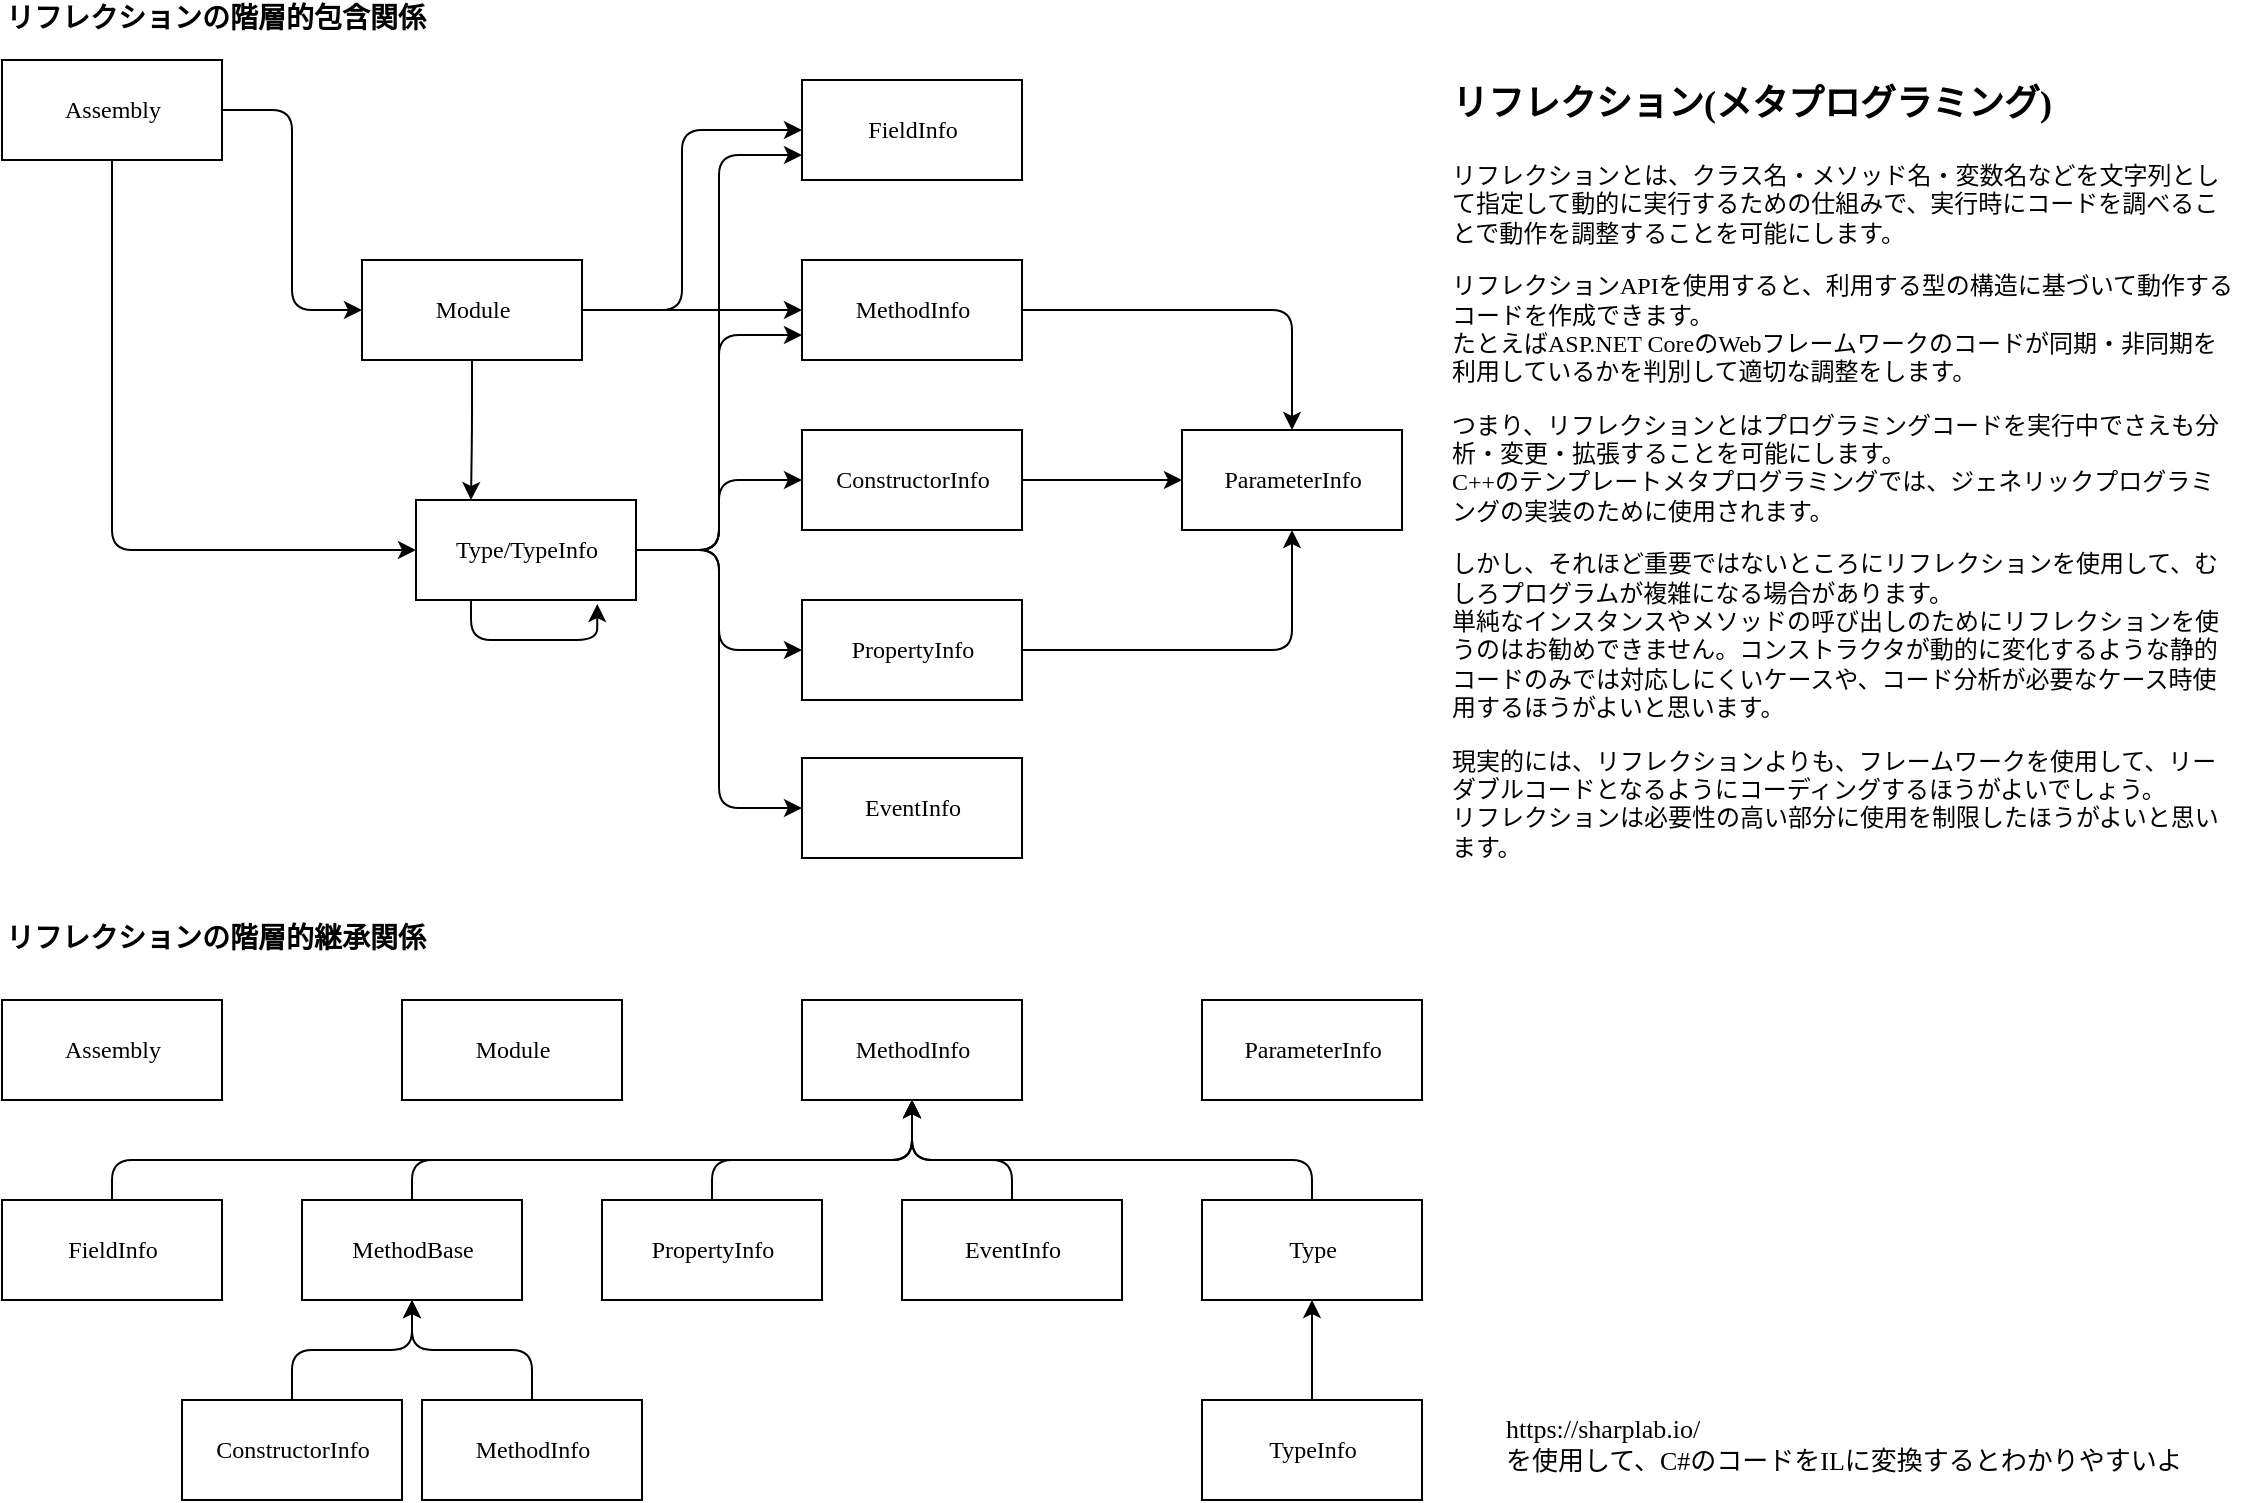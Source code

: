 <mxfile version="17.2.4" type="device"><diagram id="6LocEaq9KhcqtQxkOT2Y" name="プログラミングC#_p561-"><mxGraphModel dx="1102" dy="1025" grid="1" gridSize="10" guides="1" tooltips="1" connect="1" arrows="1" fold="1" page="1" pageScale="1" pageWidth="1169" pageHeight="827" math="0" shadow="0"><root><mxCell id="0"/><mxCell id="1" parent="0"/><mxCell id="OZxgGADgFO7Z4L01hkwf-9" value="" style="edgeStyle=orthogonalEdgeStyle;rounded=1;orthogonalLoop=1;jettySize=auto;html=1;entryX=0;entryY=0.5;entryDx=0;entryDy=0;elbow=vertical;fontFamily=Consolas;fontSize=12;exitX=0.5;exitY=1;exitDx=0;exitDy=0;" parent="1" source="OZxgGADgFO7Z4L01hkwf-1" target="OZxgGADgFO7Z4L01hkwf-8" edge="1"><mxGeometry relative="1" as="geometry"/></mxCell><mxCell id="OZxgGADgFO7Z4L01hkwf-38" style="edgeStyle=orthogonalEdgeStyle;rounded=1;orthogonalLoop=1;jettySize=auto;html=1;entryX=0;entryY=0.5;entryDx=0;entryDy=0;fontFamily=Consolas;fontSize=12;elbow=vertical;" parent="1" source="OZxgGADgFO7Z4L01hkwf-1" target="OZxgGADgFO7Z4L01hkwf-2" edge="1"><mxGeometry relative="1" as="geometry"/></mxCell><mxCell id="OZxgGADgFO7Z4L01hkwf-1" value="Assembly" style="html=1;fontFamily=Consolas;fontSize=12;" parent="1" vertex="1"><mxGeometry x="40" y="40" width="110" height="50" as="geometry"/></mxCell><mxCell id="OZxgGADgFO7Z4L01hkwf-11" style="edgeStyle=orthogonalEdgeStyle;rounded=1;orthogonalLoop=1;jettySize=auto;html=1;entryX=0.25;entryY=0;entryDx=0;entryDy=0;elbow=vertical;fontFamily=Consolas;fontSize=12;" parent="1" source="OZxgGADgFO7Z4L01hkwf-2" target="OZxgGADgFO7Z4L01hkwf-8" edge="1"><mxGeometry relative="1" as="geometry"/></mxCell><mxCell id="OZxgGADgFO7Z4L01hkwf-14" value="" style="edgeStyle=orthogonalEdgeStyle;rounded=1;orthogonalLoop=1;jettySize=auto;html=1;elbow=vertical;entryX=0;entryY=0.5;entryDx=0;entryDy=0;fontFamily=Consolas;fontSize=12;exitX=1;exitY=0.5;exitDx=0;exitDy=0;" parent="1" source="OZxgGADgFO7Z4L01hkwf-2" target="OZxgGADgFO7Z4L01hkwf-13" edge="1"><mxGeometry relative="1" as="geometry"><Array as="points"><mxPoint x="380" y="165"/><mxPoint x="380" y="75"/></Array></mxGeometry></mxCell><mxCell id="OZxgGADgFO7Z4L01hkwf-16" value="" style="edgeStyle=orthogonalEdgeStyle;rounded=1;orthogonalLoop=1;jettySize=auto;html=1;elbow=vertical;fontFamily=Consolas;fontSize=12;" parent="1" source="OZxgGADgFO7Z4L01hkwf-2" target="OZxgGADgFO7Z4L01hkwf-15" edge="1"><mxGeometry relative="1" as="geometry"/></mxCell><mxCell id="OZxgGADgFO7Z4L01hkwf-2" value="Module" style="html=1;fontFamily=Consolas;fontSize=12;" parent="1" vertex="1"><mxGeometry x="220" y="140" width="110" height="50" as="geometry"/></mxCell><mxCell id="OZxgGADgFO7Z4L01hkwf-10" style="edgeStyle=orthogonalEdgeStyle;rounded=1;orthogonalLoop=1;jettySize=auto;html=1;elbow=vertical;entryX=0.824;entryY=1.04;entryDx=0;entryDy=0;entryPerimeter=0;exitX=0.25;exitY=1;exitDx=0;exitDy=0;fontFamily=Consolas;fontSize=12;" parent="1" source="OZxgGADgFO7Z4L01hkwf-8" target="OZxgGADgFO7Z4L01hkwf-8" edge="1"><mxGeometry relative="1" as="geometry"><mxPoint x="185" y="430" as="targetPoint"/></mxGeometry></mxCell><mxCell id="OZxgGADgFO7Z4L01hkwf-18" value="" style="edgeStyle=orthogonalEdgeStyle;rounded=1;orthogonalLoop=1;jettySize=auto;html=1;elbow=vertical;fontFamily=Consolas;fontSize=12;" parent="1" source="OZxgGADgFO7Z4L01hkwf-8" target="OZxgGADgFO7Z4L01hkwf-17" edge="1"><mxGeometry relative="1" as="geometry"/></mxCell><mxCell id="OZxgGADgFO7Z4L01hkwf-22" style="edgeStyle=orthogonalEdgeStyle;rounded=1;orthogonalLoop=1;jettySize=auto;html=1;entryX=0;entryY=0.5;entryDx=0;entryDy=0;elbow=vertical;fontFamily=Consolas;fontSize=12;" parent="1" source="OZxgGADgFO7Z4L01hkwf-8" target="OZxgGADgFO7Z4L01hkwf-21" edge="1"><mxGeometry relative="1" as="geometry"/></mxCell><mxCell id="OZxgGADgFO7Z4L01hkwf-23" style="edgeStyle=orthogonalEdgeStyle;rounded=1;orthogonalLoop=1;jettySize=auto;html=1;entryX=0;entryY=0.5;entryDx=0;entryDy=0;elbow=vertical;fontFamily=Consolas;fontSize=12;" parent="1" source="OZxgGADgFO7Z4L01hkwf-8" target="OZxgGADgFO7Z4L01hkwf-19" edge="1"><mxGeometry relative="1" as="geometry"/></mxCell><mxCell id="OZxgGADgFO7Z4L01hkwf-25" style="edgeStyle=orthogonalEdgeStyle;rounded=1;orthogonalLoop=1;jettySize=auto;html=1;entryX=0;entryY=0.75;entryDx=0;entryDy=0;elbow=vertical;fontFamily=Consolas;fontSize=12;" parent="1" source="OZxgGADgFO7Z4L01hkwf-8" target="OZxgGADgFO7Z4L01hkwf-15" edge="1"><mxGeometry relative="1" as="geometry"/></mxCell><mxCell id="OZxgGADgFO7Z4L01hkwf-26" style="edgeStyle=orthogonalEdgeStyle;rounded=1;orthogonalLoop=1;jettySize=auto;html=1;entryX=0;entryY=0.75;entryDx=0;entryDy=0;elbow=vertical;fontFamily=Consolas;fontSize=12;" parent="1" source="OZxgGADgFO7Z4L01hkwf-8" target="OZxgGADgFO7Z4L01hkwf-13" edge="1"><mxGeometry relative="1" as="geometry"/></mxCell><mxCell id="OZxgGADgFO7Z4L01hkwf-8" value="Type/TypeInfo" style="html=1;fontFamily=Consolas;fontSize=12;" parent="1" vertex="1"><mxGeometry x="247" y="260" width="110" height="50" as="geometry"/></mxCell><mxCell id="OZxgGADgFO7Z4L01hkwf-13" value="FieldInfo" style="html=1;fontFamily=Consolas;fontSize=12;" parent="1" vertex="1"><mxGeometry x="440" y="50" width="110" height="50" as="geometry"/></mxCell><mxCell id="OZxgGADgFO7Z4L01hkwf-29" style="edgeStyle=orthogonalEdgeStyle;rounded=1;orthogonalLoop=1;jettySize=auto;html=1;entryX=0.5;entryY=0;entryDx=0;entryDy=0;elbow=vertical;fontFamily=Consolas;fontSize=12;" parent="1" source="OZxgGADgFO7Z4L01hkwf-15" target="OZxgGADgFO7Z4L01hkwf-27" edge="1"><mxGeometry relative="1" as="geometry"/></mxCell><mxCell id="OZxgGADgFO7Z4L01hkwf-15" value="MethodInfo" style="html=1;fontFamily=Consolas;fontSize=12;" parent="1" vertex="1"><mxGeometry x="440" y="140" width="110" height="50" as="geometry"/></mxCell><mxCell id="OZxgGADgFO7Z4L01hkwf-28" value="" style="edgeStyle=orthogonalEdgeStyle;rounded=1;orthogonalLoop=1;jettySize=auto;html=1;elbow=vertical;fontFamily=Consolas;fontSize=12;" parent="1" source="OZxgGADgFO7Z4L01hkwf-17" target="OZxgGADgFO7Z4L01hkwf-27" edge="1"><mxGeometry relative="1" as="geometry"/></mxCell><mxCell id="OZxgGADgFO7Z4L01hkwf-17" value="ConstructorInfo" style="html=1;fontFamily=Consolas;fontSize=12;" parent="1" vertex="1"><mxGeometry x="440" y="225" width="110" height="50" as="geometry"/></mxCell><mxCell id="OZxgGADgFO7Z4L01hkwf-30" style="edgeStyle=orthogonalEdgeStyle;rounded=1;orthogonalLoop=1;jettySize=auto;html=1;entryX=0.5;entryY=1;entryDx=0;entryDy=0;elbow=vertical;fontFamily=Consolas;fontSize=12;" parent="1" source="OZxgGADgFO7Z4L01hkwf-19" target="OZxgGADgFO7Z4L01hkwf-27" edge="1"><mxGeometry relative="1" as="geometry"/></mxCell><mxCell id="OZxgGADgFO7Z4L01hkwf-19" value="PropertyInfo" style="html=1;fontFamily=Consolas;fontSize=12;" parent="1" vertex="1"><mxGeometry x="440" y="310" width="110" height="50" as="geometry"/></mxCell><mxCell id="OZxgGADgFO7Z4L01hkwf-21" value="EventInfo" style="html=1;fontFamily=Consolas;fontSize=12;" parent="1" vertex="1"><mxGeometry x="440" y="389" width="110" height="50" as="geometry"/></mxCell><mxCell id="OZxgGADgFO7Z4L01hkwf-27" value="ParameterInfo" style="html=1;fontFamily=Consolas;fontSize=12;" parent="1" vertex="1"><mxGeometry x="630" y="225" width="110" height="50" as="geometry"/></mxCell><mxCell id="OZxgGADgFO7Z4L01hkwf-31" value="リフレクションの階層的包含関係" style="text;html=1;align=left;verticalAlign=middle;resizable=0;points=[];autosize=1;strokeColor=none;fillColor=none;fontFamily=Consolas;fontSize=14;fontStyle=1" parent="1" vertex="1"><mxGeometry x="40" y="10" width="230" height="20" as="geometry"/></mxCell><mxCell id="OZxgGADgFO7Z4L01hkwf-32" value="Assembly" style="html=1;fontFamily=Consolas;fontSize=12;" parent="1" vertex="1"><mxGeometry x="40" y="510" width="110" height="50" as="geometry"/></mxCell><mxCell id="OZxgGADgFO7Z4L01hkwf-34" value="Module" style="html=1;fontFamily=Consolas;fontSize=12;" parent="1" vertex="1"><mxGeometry x="240" y="510" width="110" height="50" as="geometry"/></mxCell><mxCell id="OZxgGADgFO7Z4L01hkwf-35" value="MethodInfo" style="html=1;fontFamily=Consolas;fontSize=12;" parent="1" vertex="1"><mxGeometry x="440" y="510" width="110" height="50" as="geometry"/></mxCell><mxCell id="OZxgGADgFO7Z4L01hkwf-36" value="ParameterInfo" style="html=1;fontFamily=Consolas;fontSize=12;" parent="1" vertex="1"><mxGeometry x="640" y="510" width="110" height="50" as="geometry"/></mxCell><mxCell id="OZxgGADgFO7Z4L01hkwf-51" style="edgeStyle=orthogonalEdgeStyle;rounded=1;orthogonalLoop=1;jettySize=auto;html=1;entryX=0.5;entryY=1;entryDx=0;entryDy=0;fontFamily=Consolas;fontSize=12;elbow=vertical;" parent="1" source="OZxgGADgFO7Z4L01hkwf-39" target="OZxgGADgFO7Z4L01hkwf-35" edge="1"><mxGeometry relative="1" as="geometry"><Array as="points"><mxPoint x="395" y="590"/><mxPoint x="495" y="590"/></Array></mxGeometry></mxCell><mxCell id="OZxgGADgFO7Z4L01hkwf-39" value="PropertyInfo" style="html=1;fontFamily=Consolas;fontSize=12;" parent="1" vertex="1"><mxGeometry x="340" y="610" width="110" height="50" as="geometry"/></mxCell><mxCell id="OZxgGADgFO7Z4L01hkwf-53" style="edgeStyle=orthogonalEdgeStyle;rounded=1;orthogonalLoop=1;jettySize=auto;html=1;entryX=0.5;entryY=1;entryDx=0;entryDy=0;fontFamily=Consolas;fontSize=12;elbow=vertical;" parent="1" source="OZxgGADgFO7Z4L01hkwf-40" target="OZxgGADgFO7Z4L01hkwf-35" edge="1"><mxGeometry relative="1" as="geometry"><Array as="points"><mxPoint x="95" y="590"/><mxPoint x="495" y="590"/></Array></mxGeometry></mxCell><mxCell id="OZxgGADgFO7Z4L01hkwf-40" value="FieldInfo" style="html=1;fontFamily=Consolas;fontSize=12;" parent="1" vertex="1"><mxGeometry x="40" y="610" width="110" height="50" as="geometry"/></mxCell><mxCell id="OZxgGADgFO7Z4L01hkwf-52" style="edgeStyle=orthogonalEdgeStyle;rounded=1;orthogonalLoop=1;jettySize=auto;html=1;fontFamily=Consolas;fontSize=12;elbow=vertical;" parent="1" source="OZxgGADgFO7Z4L01hkwf-41" target="OZxgGADgFO7Z4L01hkwf-35" edge="1"><mxGeometry relative="1" as="geometry"><Array as="points"><mxPoint x="245" y="590"/><mxPoint x="495" y="590"/></Array></mxGeometry></mxCell><mxCell id="OZxgGADgFO7Z4L01hkwf-41" value="MethodBase" style="html=1;fontFamily=Consolas;fontSize=12;" parent="1" vertex="1"><mxGeometry x="190" y="610" width="110" height="50" as="geometry"/></mxCell><mxCell id="OZxgGADgFO7Z4L01hkwf-50" style="edgeStyle=orthogonalEdgeStyle;rounded=1;orthogonalLoop=1;jettySize=auto;html=1;entryX=0.5;entryY=1;entryDx=0;entryDy=0;fontFamily=Consolas;fontSize=12;elbow=vertical;" parent="1" source="OZxgGADgFO7Z4L01hkwf-42" target="OZxgGADgFO7Z4L01hkwf-35" edge="1"><mxGeometry relative="1" as="geometry"><Array as="points"><mxPoint x="545" y="590"/><mxPoint x="495" y="590"/></Array></mxGeometry></mxCell><mxCell id="OZxgGADgFO7Z4L01hkwf-42" value="EventInfo" style="html=1;fontFamily=Consolas;fontSize=12;" parent="1" vertex="1"><mxGeometry x="490" y="610" width="110" height="50" as="geometry"/></mxCell><mxCell id="OZxgGADgFO7Z4L01hkwf-54" style="edgeStyle=orthogonalEdgeStyle;rounded=1;orthogonalLoop=1;jettySize=auto;html=1;entryX=0.5;entryY=1;entryDx=0;entryDy=0;fontFamily=Consolas;fontSize=12;elbow=vertical;" parent="1" source="OZxgGADgFO7Z4L01hkwf-43" target="OZxgGADgFO7Z4L01hkwf-35" edge="1"><mxGeometry relative="1" as="geometry"><Array as="points"><mxPoint x="695" y="590"/><mxPoint x="495" y="590"/></Array></mxGeometry></mxCell><mxCell id="OZxgGADgFO7Z4L01hkwf-43" value="Type" style="html=1;fontFamily=Consolas;fontSize=12;" parent="1" vertex="1"><mxGeometry x="640" y="610" width="110" height="50" as="geometry"/></mxCell><mxCell id="OZxgGADgFO7Z4L01hkwf-55" style="edgeStyle=orthogonalEdgeStyle;rounded=1;orthogonalLoop=1;jettySize=auto;html=1;entryX=0.5;entryY=1;entryDx=0;entryDy=0;fontFamily=Consolas;fontSize=12;elbow=vertical;" parent="1" source="OZxgGADgFO7Z4L01hkwf-44" target="OZxgGADgFO7Z4L01hkwf-43" edge="1"><mxGeometry relative="1" as="geometry"/></mxCell><mxCell id="OZxgGADgFO7Z4L01hkwf-44" value="TypeInfo" style="html=1;fontFamily=Consolas;fontSize=12;" parent="1" vertex="1"><mxGeometry x="640" y="710" width="110" height="50" as="geometry"/></mxCell><mxCell id="OZxgGADgFO7Z4L01hkwf-47" style="edgeStyle=orthogonalEdgeStyle;rounded=1;orthogonalLoop=1;jettySize=auto;html=1;entryX=0.5;entryY=1;entryDx=0;entryDy=0;fontFamily=Consolas;fontSize=12;elbow=vertical;" parent="1" source="OZxgGADgFO7Z4L01hkwf-45" target="OZxgGADgFO7Z4L01hkwf-41" edge="1"><mxGeometry relative="1" as="geometry"/></mxCell><mxCell id="OZxgGADgFO7Z4L01hkwf-45" value="ConstructorInfo" style="html=1;fontFamily=Consolas;fontSize=12;" parent="1" vertex="1"><mxGeometry x="130" y="710" width="110" height="50" as="geometry"/></mxCell><mxCell id="OZxgGADgFO7Z4L01hkwf-48" style="edgeStyle=orthogonalEdgeStyle;rounded=1;orthogonalLoop=1;jettySize=auto;html=1;fontFamily=Consolas;fontSize=12;elbow=vertical;entryX=0.5;entryY=1;entryDx=0;entryDy=0;" parent="1" source="OZxgGADgFO7Z4L01hkwf-46" target="OZxgGADgFO7Z4L01hkwf-41" edge="1"><mxGeometry relative="1" as="geometry"><mxPoint x="250" y="660" as="targetPoint"/></mxGeometry></mxCell><mxCell id="OZxgGADgFO7Z4L01hkwf-46" value="MethodInfo" style="html=1;fontFamily=Consolas;fontSize=12;" parent="1" vertex="1"><mxGeometry x="250" y="710" width="110" height="50" as="geometry"/></mxCell><mxCell id="OZxgGADgFO7Z4L01hkwf-56" value="リフレクションの階層的継承関係" style="text;html=1;align=left;verticalAlign=middle;resizable=0;points=[];autosize=1;strokeColor=none;fillColor=none;fontFamily=Consolas;fontSize=14;fontStyle=1" parent="1" vertex="1"><mxGeometry x="40" y="470" width="230" height="20" as="geometry"/></mxCell><mxCell id="m2bS8dVgtnsLGgVZQN8C-1" value="&lt;h1&gt;&lt;font style=&quot;font-size: 18px&quot;&gt;リフレクション(メタプログラミング)&lt;/font&gt;&lt;/h1&gt;&lt;p&gt;リフレクションとは、クラス名・メソッド名・変数名などを文字列として指定して動的に実行するための仕組みで、実行時にコードを調べることで動作を調整することを可能にします。&lt;br&gt;&lt;/p&gt;&lt;p&gt;リフレクションAPIを使用すると、利用する型の構造に基づいて動作するコードを作成できます。&lt;br&gt;&lt;span&gt;たとえばASP.NET CoreのWebフレームワークのコードが同期・非同期を利用しているかを判別して適切な調整をします。&lt;/span&gt;&lt;/p&gt;&lt;p&gt;つまり、リフレクションとはプログラミングコードを実行中でさえも分析・変更・拡張することを可能にします。&lt;br&gt;C++のテンプレートメタプログラミングでは、ジェネリックプログラミングの実装のために使用されます。&lt;br&gt;&lt;/p&gt;&lt;p&gt;しかし、それほど重要ではないところにリフレクションを使用して、むしろプログラムが複雑になる場合があります。&lt;br&gt;&lt;span&gt;単純なインスタンスやメソッドの呼び出しのためにリフレクションを使うのはお勧めできません。コンストラクタが動的に変化するような静的コードのみでは対応しにくいケースや、コード分析が必要なケース時使用するほうがよいと思います。&lt;/span&gt;&lt;/p&gt;&lt;p&gt;&lt;span&gt;現実的には、リフレクションよりも、フレームワークを使用して、リーダブルコードとなるようにコーディングするほうがよいでしょう。&lt;br&gt;リフレクションは必要性の高い部分に使用を制限したほうがよいと思います。&lt;/span&gt;&lt;/p&gt;" style="text;html=1;strokeColor=none;fillColor=none;spacing=5;spacingTop=-20;whiteSpace=wrap;overflow=hidden;rounded=0;fontFamily=Consolas;" parent="1" vertex="1"><mxGeometry x="760" y="40" width="400" height="410" as="geometry"/></mxCell><UserObject label="https://sharplab.io/&lt;br style=&quot;font-size: 13px;&quot;&gt;を使用して、C#のコードをILに変換するとわかりやすいよ" link="https://sharplab.io/" id="YUMIlZPIDhJc8dfZmpFA-1"><mxCell style="text;whiteSpace=wrap;html=1;fontFamily=Mayryo;fontStyle=0;fontSize=13;" vertex="1" parent="1"><mxGeometry x="790" y="710" width="360" height="50" as="geometry"/></mxCell></UserObject></root></mxGraphModel></diagram></mxfile>